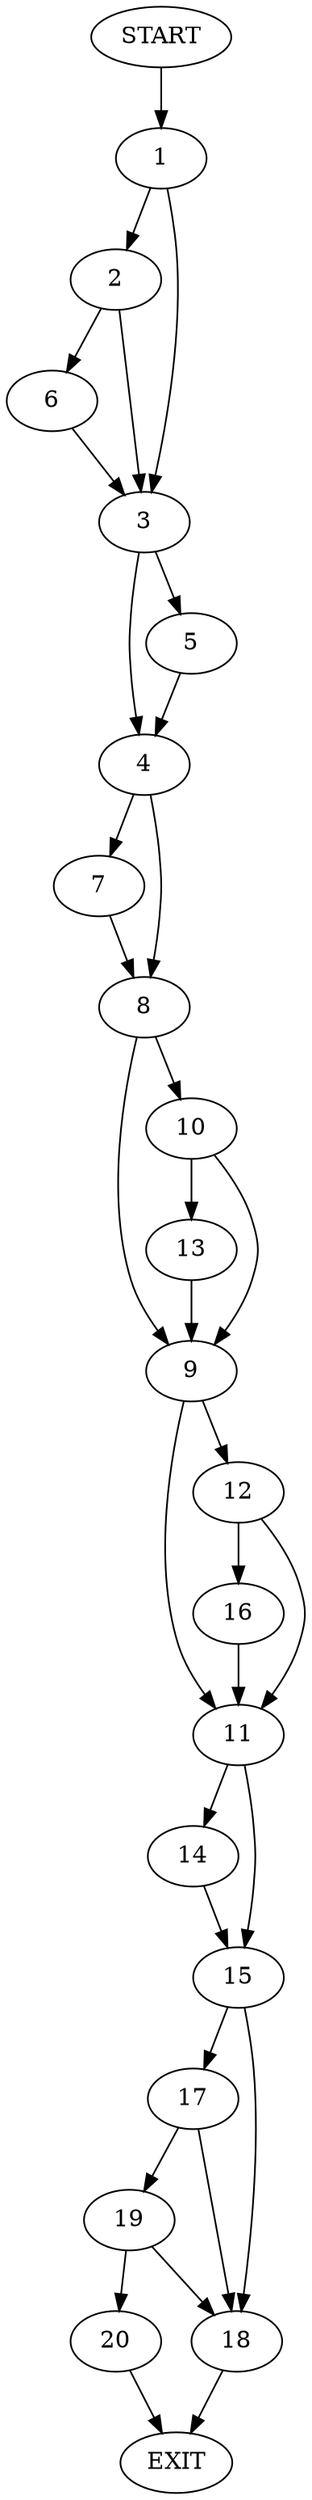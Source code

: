 digraph {
0 [label="START"]
21 [label="EXIT"]
0 -> 1
1 -> 2
1 -> 3
3 -> 4
3 -> 5
2 -> 3
2 -> 6
6 -> 3
5 -> 4
4 -> 7
4 -> 8
8 -> 9
8 -> 10
7 -> 8
9 -> 11
9 -> 12
10 -> 13
10 -> 9
13 -> 9
11 -> 14
11 -> 15
12 -> 11
12 -> 16
16 -> 11
14 -> 15
15 -> 17
15 -> 18
18 -> 21
17 -> 18
17 -> 19
19 -> 20
19 -> 18
20 -> 21
}
